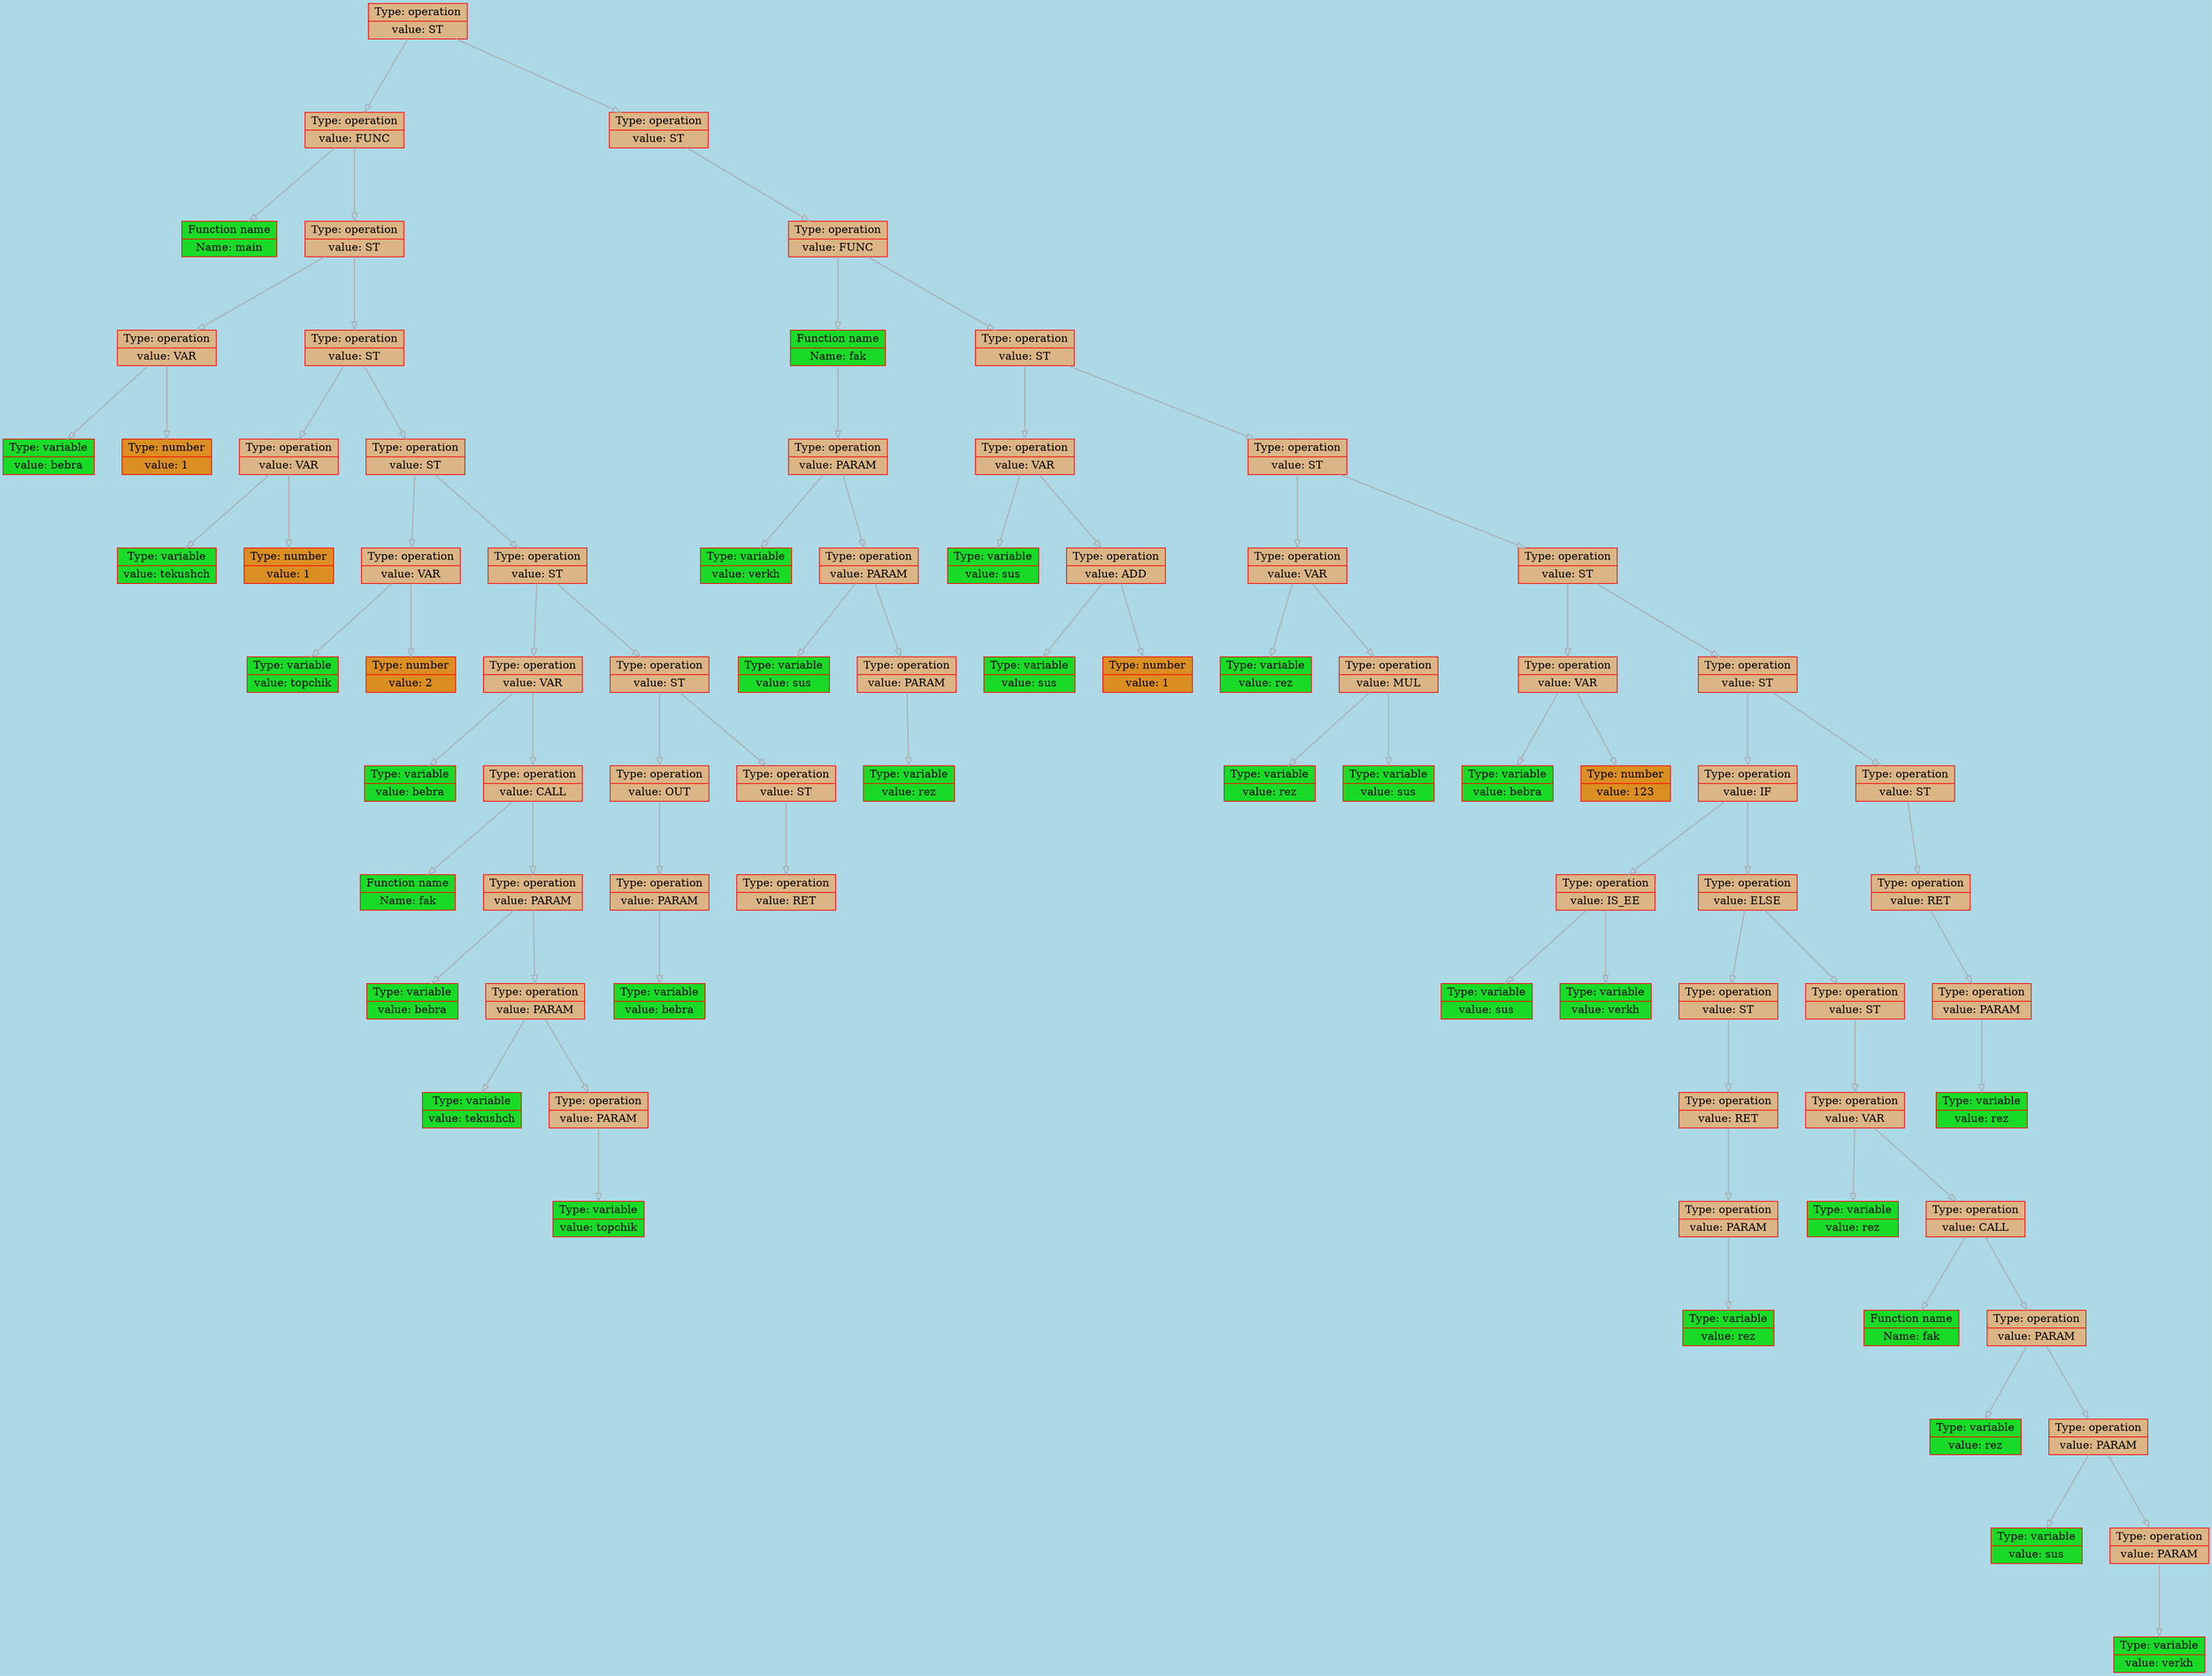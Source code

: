 
    digraph g {
        bgcolor="lightblue";
        dpi      = 200;
        fontname = "Comic Sans MS";
        fontsize = 20;
        rankdir   =  TB;
        edge [color = darkgrey, arrowhead = onormal, arrowsize = 1, penwidth = 1.2]
        graph[fillcolor = lightgreen, ranksep = 1.3, nodesep = 0.5,
        style = "rounded, filled",color = green, penwidth = 2]

    Node0x562f6ffe2530[shape=record, width=0.2, style="filled", color="red", fillcolor="#DBB585",label=" {Type: operation | value: ST}"] 
 
Node0x562f6ffe1ba0[shape=record, width=0.2, style="filled", color="red", fillcolor="#DBB585",label=" {Type: operation | value: FUNC}"] 
 
Node0x562f6ffe1600[shape=record, width=0.2, style="filled", color="red", fillcolor="#19DB27",label=" {Function name |Name: main}"] 
 
Node0x562f6ffe1b70[shape=record, width=0.2, style="filled", color="red", fillcolor="#DBB585",label=" {Type: operation | value: ST}"] 
 
Node0x562f6ffe1690[shape=record, width=0.2, style="filled", color="red", fillcolor="#DBB585",label=" {Type: operation | value: VAR}"] 
 
Node0x562f6ffe1630[shape=record, width=0.2, style="filled", color="red", fillcolor="#19DB27",label=" {Type: variable | value: bebra}"] 
 
Node0x562f6ffe1660[shape=record, width=0.2, style="filled", color="red", fillcolor="#DB8E21",label=" {Type: number | value: 1}"] 
 
Node0x562f6ffe1b40[shape=record, width=0.2, style="filled", color="red", fillcolor="#DBB585",label=" {Type: operation | value: ST}"] 
 
Node0x562f6ffe1720[shape=record, width=0.2, style="filled", color="red", fillcolor="#DBB585",label=" {Type: operation | value: VAR}"] 
 
Node0x562f6ffe16c0[shape=record, width=0.2, style="filled", color="red", fillcolor="#19DB27",label=" {Type: variable | value: tekushch}"] 
 
Node0x562f6ffe16f0[shape=record, width=0.2, style="filled", color="red", fillcolor="#DB8E21",label=" {Type: number | value: 1}"] 
 
Node0x562f6ffe1b10[shape=record, width=0.2, style="filled", color="red", fillcolor="#DBB585",label=" {Type: operation | value: ST}"] 
 
Node0x562f6ffe17b0[shape=record, width=0.2, style="filled", color="red", fillcolor="#DBB585",label=" {Type: operation | value: VAR}"] 
 
Node0x562f6ffe1750[shape=record, width=0.2, style="filled", color="red", fillcolor="#19DB27",label=" {Type: variable | value: topchik}"] 
 
Node0x562f6ffe1780[shape=record, width=0.2, style="filled", color="red", fillcolor="#DB8E21",label=" {Type: number | value: 2}"] 
 
Node0x562f6ffe1ae0[shape=record, width=0.2, style="filled", color="red", fillcolor="#DBB585",label=" {Type: operation | value: ST}"] 
 
Node0x562f6ffe1990[shape=record, width=0.2, style="filled", color="red", fillcolor="#DBB585",label=" {Type: operation | value: VAR}"] 
 
Node0x562f6ffe17e0[shape=record, width=0.2, style="filled", color="red", fillcolor="#19DB27",label=" {Type: variable | value: bebra}"] 
 
Node0x562f6ffe1960[shape=record, width=0.2, style="filled", color="red", fillcolor="#DBB585",label=" {Type: operation | value: CALL}"] 
 
Node0x562f6ffe1810[shape=record, width=0.2, style="filled", color="red", fillcolor="#19DB27",label=" {Function name |Name: fak}"] 
 
Node0x562f6ffe1930[shape=record, width=0.2, style="filled", color="red", fillcolor="#DBB585",label=" {Type: operation | value: PARAM}"] 
 
Node0x562f6ffe1840[shape=record, width=0.2, style="filled", color="red", fillcolor="#19DB27",label=" {Type: variable | value: bebra}"] 
 
Node0x562f6ffe1900[shape=record, width=0.2, style="filled", color="red", fillcolor="#DBB585",label=" {Type: operation | value: PARAM}"] 
 
Node0x562f6ffe1870[shape=record, width=0.2, style="filled", color="red", fillcolor="#19DB27",label=" {Type: variable | value: tekushch}"] 
 
Node0x562f6ffe18d0[shape=record, width=0.2, style="filled", color="red", fillcolor="#DBB585",label=" {Type: operation | value: PARAM}"] 
 
Node0x562f6ffe18a0[shape=record, width=0.2, style="filled", color="red", fillcolor="#19DB27",label=" {Type: variable | value: topchik}"] 
 
Node0x562f6ffe1ab0[shape=record, width=0.2, style="filled", color="red", fillcolor="#DBB585",label=" {Type: operation | value: ST}"] 
 
Node0x562f6ffe1a20[shape=record, width=0.2, style="filled", color="red", fillcolor="#DBB585",label=" {Type: operation | value: OUT}"] 
 
Node0x562f6ffe19f0[shape=record, width=0.2, style="filled", color="red", fillcolor="#DBB585",label=" {Type: operation | value: PARAM}"] 
 
Node0x562f6ffe19c0[shape=record, width=0.2, style="filled", color="red", fillcolor="#19DB27",label=" {Type: variable | value: bebra}"] 
 
Node0x562f6ffe1a80[shape=record, width=0.2, style="filled", color="red", fillcolor="#DBB585",label=" {Type: operation | value: ST}"] 
 
Node0x562f6ffe1a50[shape=record, width=0.2, style="filled", color="red", fillcolor="#DBB585",label=" {Type: operation | value: RET}"] 
 
Node0x562f6ffe2500[shape=record, width=0.2, style="filled", color="red", fillcolor="#DBB585",label=" {Type: operation | value: ST}"] 
 
Node0x562f6ffe24d0[shape=record, width=0.2, style="filled", color="red", fillcolor="#DBB585",label=" {Type: operation | value: FUNC}"] 
 
Node0x562f6ffe1bd0[shape=record, width=0.2, style="filled", color="red", fillcolor="#19DB27",label=" {Function name |Name: fak}"] 
 
Node0x562f6ffe1cf0[shape=record, width=0.2, style="filled", color="red", fillcolor="#DBB585",label=" {Type: operation | value: PARAM}"] 
 
Node0x562f6ffe1c00[shape=record, width=0.2, style="filled", color="red", fillcolor="#19DB27",label=" {Type: variable | value: verkh}"] 
 
Node0x562f6ffe1cc0[shape=record, width=0.2, style="filled", color="red", fillcolor="#DBB585",label=" {Type: operation | value: PARAM}"] 
 
Node0x562f6ffe1c30[shape=record, width=0.2, style="filled", color="red", fillcolor="#19DB27",label=" {Type: variable | value: sus}"] 
 
Node0x562f6ffe1c90[shape=record, width=0.2, style="filled", color="red", fillcolor="#DBB585",label=" {Type: operation | value: PARAM}"] 
 
Node0x562f6ffe1c60[shape=record, width=0.2, style="filled", color="red", fillcolor="#19DB27",label=" {Type: variable | value: rez}"] 
 
Node0x562f6ffe24a0[shape=record, width=0.2, style="filled", color="red", fillcolor="#DBB585",label=" {Type: operation | value: ST}"] 
 
Node0x562f6ffe1de0[shape=record, width=0.2, style="filled", color="red", fillcolor="#DBB585",label=" {Type: operation | value: VAR}"] 
 
Node0x562f6ffe1d20[shape=record, width=0.2, style="filled", color="red", fillcolor="#19DB27",label=" {Type: variable | value: sus}"] 
 
Node0x562f6ffe1db0[shape=record, width=0.2, style="filled", color="red", fillcolor="#DBB585",label=" {Type: operation | value: ADD}"] 
 
Node0x562f6ffe1d50[shape=record, width=0.2, style="filled", color="red", fillcolor="#19DB27",label=" {Type: variable | value: sus}"] 
 
Node0x562f6ffe1d80[shape=record, width=0.2, style="filled", color="red", fillcolor="#DB8E21",label=" {Type: number | value: 1}"] 
 
Node0x562f6ffe2470[shape=record, width=0.2, style="filled", color="red", fillcolor="#DBB585",label=" {Type: operation | value: ST}"] 
 
Node0x562f6ffe1ed0[shape=record, width=0.2, style="filled", color="red", fillcolor="#DBB585",label=" {Type: operation | value: VAR}"] 
 
Node0x562f6ffe1e10[shape=record, width=0.2, style="filled", color="red", fillcolor="#19DB27",label=" {Type: variable | value: rez}"] 
 
Node0x562f6ffe1ea0[shape=record, width=0.2, style="filled", color="red", fillcolor="#DBB585",label=" {Type: operation | value: MUL}"] 
 
Node0x562f6ffe1e40[shape=record, width=0.2, style="filled", color="red", fillcolor="#19DB27",label=" {Type: variable | value: rez}"] 
 
Node0x562f6ffe1e70[shape=record, width=0.2, style="filled", color="red", fillcolor="#19DB27",label=" {Type: variable | value: sus}"] 
 
Node0x562f6ffe2440[shape=record, width=0.2, style="filled", color="red", fillcolor="#DBB585",label=" {Type: operation | value: ST}"] 
 
Node0x562f6ffe1f60[shape=record, width=0.2, style="filled", color="red", fillcolor="#DBB585",label=" {Type: operation | value: VAR}"] 
 
Node0x562f6ffe1f00[shape=record, width=0.2, style="filled", color="red", fillcolor="#19DB27",label=" {Type: variable | value: bebra}"] 
 
Node0x562f6ffe1f30[shape=record, width=0.2, style="filled", color="red", fillcolor="#DB8E21",label=" {Type: number | value: 123}"] 
 
Node0x562f6ffe2410[shape=record, width=0.2, style="filled", color="red", fillcolor="#DBB585",label=" {Type: operation | value: ST}"] 
 
Node0x562f6ffe2320[shape=record, width=0.2, style="filled", color="red", fillcolor="#DBB585",label=" {Type: operation | value: IF}"] 
 
Node0x562f6ffe1ff0[shape=record, width=0.2, style="filled", color="red", fillcolor="#DBB585",label=" {Type: operation | value: IS_EE}"] 
 
Node0x562f6ffe1f90[shape=record, width=0.2, style="filled", color="red", fillcolor="#19DB27",label=" {Type: variable | value: sus}"] 
 
Node0x562f6ffe1fc0[shape=record, width=0.2, style="filled", color="red", fillcolor="#19DB27",label=" {Type: variable | value: verkh}"] 
 
Node0x562f6ffe22f0[shape=record, width=0.2, style="filled", color="red", fillcolor="#DBB585",label=" {Type: operation | value: ELSE}"] 
 
Node0x562f6ffe20b0[shape=record, width=0.2, style="filled", color="red", fillcolor="#DBB585",label=" {Type: operation | value: ST}"] 
 
Node0x562f6ffe2080[shape=record, width=0.2, style="filled", color="red", fillcolor="#DBB585",label=" {Type: operation | value: RET}"] 
 
Node0x562f6ffe2050[shape=record, width=0.2, style="filled", color="red", fillcolor="#DBB585",label=" {Type: operation | value: PARAM}"] 
 
Node0x562f6ffe2020[shape=record, width=0.2, style="filled", color="red", fillcolor="#19DB27",label=" {Type: variable | value: rez}"] 
 
Node0x562f6ffe22c0[shape=record, width=0.2, style="filled", color="red", fillcolor="#DBB585",label=" {Type: operation | value: ST}"] 
 
Node0x562f6ffe2290[shape=record, width=0.2, style="filled", color="red", fillcolor="#DBB585",label=" {Type: operation | value: VAR}"] 
 
Node0x562f6ffe20e0[shape=record, width=0.2, style="filled", color="red", fillcolor="#19DB27",label=" {Type: variable | value: rez}"] 
 
Node0x562f6ffe2260[shape=record, width=0.2, style="filled", color="red", fillcolor="#DBB585",label=" {Type: operation | value: CALL}"] 
 
Node0x562f6ffe2110[shape=record, width=0.2, style="filled", color="red", fillcolor="#19DB27",label=" {Function name |Name: fak}"] 
 
Node0x562f6ffe2230[shape=record, width=0.2, style="filled", color="red", fillcolor="#DBB585",label=" {Type: operation | value: PARAM}"] 
 
Node0x562f6ffe2140[shape=record, width=0.2, style="filled", color="red", fillcolor="#19DB27",label=" {Type: variable | value: rez}"] 
 
Node0x562f6ffe2200[shape=record, width=0.2, style="filled", color="red", fillcolor="#DBB585",label=" {Type: operation | value: PARAM}"] 
 
Node0x562f6ffe2170[shape=record, width=0.2, style="filled", color="red", fillcolor="#19DB27",label=" {Type: variable | value: sus}"] 
 
Node0x562f6ffe21d0[shape=record, width=0.2, style="filled", color="red", fillcolor="#DBB585",label=" {Type: operation | value: PARAM}"] 
 
Node0x562f6ffe21a0[shape=record, width=0.2, style="filled", color="red", fillcolor="#19DB27",label=" {Type: variable | value: verkh}"] 
 
Node0x562f6ffe23e0[shape=record, width=0.2, style="filled", color="red", fillcolor="#DBB585",label=" {Type: operation | value: ST}"] 
 
Node0x562f6ffe23b0[shape=record, width=0.2, style="filled", color="red", fillcolor="#DBB585",label=" {Type: operation | value: RET}"] 
 
Node0x562f6ffe2380[shape=record, width=0.2, style="filled", color="red", fillcolor="#DBB585",label=" {Type: operation | value: PARAM}"] 
 
Node0x562f6ffe2350[shape=record, width=0.2, style="filled", color="red", fillcolor="#19DB27",label=" {Type: variable | value: rez}"] 
 
Node0x562f6ffe2530->Node0x562f6ffe1ba0
Node0x562f6ffe1ba0->Node0x562f6ffe1600
Node0x562f6ffe1ba0->Node0x562f6ffe1b70
Node0x562f6ffe1b70->Node0x562f6ffe1690
Node0x562f6ffe1690->Node0x562f6ffe1630
Node0x562f6ffe1690->Node0x562f6ffe1660
Node0x562f6ffe1b70->Node0x562f6ffe1b40
Node0x562f6ffe1b40->Node0x562f6ffe1720
Node0x562f6ffe1720->Node0x562f6ffe16c0
Node0x562f6ffe1720->Node0x562f6ffe16f0
Node0x562f6ffe1b40->Node0x562f6ffe1b10
Node0x562f6ffe1b10->Node0x562f6ffe17b0
Node0x562f6ffe17b0->Node0x562f6ffe1750
Node0x562f6ffe17b0->Node0x562f6ffe1780
Node0x562f6ffe1b10->Node0x562f6ffe1ae0
Node0x562f6ffe1ae0->Node0x562f6ffe1990
Node0x562f6ffe1990->Node0x562f6ffe17e0
Node0x562f6ffe1990->Node0x562f6ffe1960
Node0x562f6ffe1960->Node0x562f6ffe1810
Node0x562f6ffe1960->Node0x562f6ffe1930
Node0x562f6ffe1930->Node0x562f6ffe1840
Node0x562f6ffe1930->Node0x562f6ffe1900
Node0x562f6ffe1900->Node0x562f6ffe1870
Node0x562f6ffe1900->Node0x562f6ffe18d0
Node0x562f6ffe18d0->Node0x562f6ffe18a0
Node0x562f6ffe1ae0->Node0x562f6ffe1ab0
Node0x562f6ffe1ab0->Node0x562f6ffe1a20
Node0x562f6ffe1a20->Node0x562f6ffe19f0
Node0x562f6ffe19f0->Node0x562f6ffe19c0
Node0x562f6ffe1ab0->Node0x562f6ffe1a80
Node0x562f6ffe1a80->Node0x562f6ffe1a50
Node0x562f6ffe2530->Node0x562f6ffe2500
Node0x562f6ffe2500->Node0x562f6ffe24d0
Node0x562f6ffe24d0->Node0x562f6ffe1bd0
Node0x562f6ffe1bd0->Node0x562f6ffe1cf0
Node0x562f6ffe1cf0->Node0x562f6ffe1c00
Node0x562f6ffe1cf0->Node0x562f6ffe1cc0
Node0x562f6ffe1cc0->Node0x562f6ffe1c30
Node0x562f6ffe1cc0->Node0x562f6ffe1c90
Node0x562f6ffe1c90->Node0x562f6ffe1c60
Node0x562f6ffe24d0->Node0x562f6ffe24a0
Node0x562f6ffe24a0->Node0x562f6ffe1de0
Node0x562f6ffe1de0->Node0x562f6ffe1d20
Node0x562f6ffe1de0->Node0x562f6ffe1db0
Node0x562f6ffe1db0->Node0x562f6ffe1d50
Node0x562f6ffe1db0->Node0x562f6ffe1d80
Node0x562f6ffe24a0->Node0x562f6ffe2470
Node0x562f6ffe2470->Node0x562f6ffe1ed0
Node0x562f6ffe1ed0->Node0x562f6ffe1e10
Node0x562f6ffe1ed0->Node0x562f6ffe1ea0
Node0x562f6ffe1ea0->Node0x562f6ffe1e40
Node0x562f6ffe1ea0->Node0x562f6ffe1e70
Node0x562f6ffe2470->Node0x562f6ffe2440
Node0x562f6ffe2440->Node0x562f6ffe1f60
Node0x562f6ffe1f60->Node0x562f6ffe1f00
Node0x562f6ffe1f60->Node0x562f6ffe1f30
Node0x562f6ffe2440->Node0x562f6ffe2410
Node0x562f6ffe2410->Node0x562f6ffe2320
Node0x562f6ffe2320->Node0x562f6ffe1ff0
Node0x562f6ffe1ff0->Node0x562f6ffe1f90
Node0x562f6ffe1ff0->Node0x562f6ffe1fc0
Node0x562f6ffe2320->Node0x562f6ffe22f0
Node0x562f6ffe22f0->Node0x562f6ffe20b0
Node0x562f6ffe20b0->Node0x562f6ffe2080
Node0x562f6ffe2080->Node0x562f6ffe2050
Node0x562f6ffe2050->Node0x562f6ffe2020
Node0x562f6ffe22f0->Node0x562f6ffe22c0
Node0x562f6ffe22c0->Node0x562f6ffe2290
Node0x562f6ffe2290->Node0x562f6ffe20e0
Node0x562f6ffe2290->Node0x562f6ffe2260
Node0x562f6ffe2260->Node0x562f6ffe2110
Node0x562f6ffe2260->Node0x562f6ffe2230
Node0x562f6ffe2230->Node0x562f6ffe2140
Node0x562f6ffe2230->Node0x562f6ffe2200
Node0x562f6ffe2200->Node0x562f6ffe2170
Node0x562f6ffe2200->Node0x562f6ffe21d0
Node0x562f6ffe21d0->Node0x562f6ffe21a0
Node0x562f6ffe2410->Node0x562f6ffe23e0
Node0x562f6ffe23e0->Node0x562f6ffe23b0
Node0x562f6ffe23b0->Node0x562f6ffe2380
Node0x562f6ffe2380->Node0x562f6ffe2350
}
